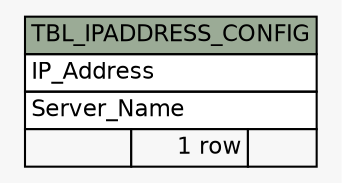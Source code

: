 // dot 2.38.0 on Windows 10 10.0
// SchemaSpy rev 590
digraph "TBL_IPADDRESS_CONFIG" {
  graph [
    rankdir="RL"
    bgcolor="#f7f7f7"
    nodesep="0.18"
    ranksep="0.46"
    fontname="Helvetica"
    fontsize="11"
  ];
  node [
    fontname="Helvetica"
    fontsize="11"
    shape="plaintext"
  ];
  edge [
    arrowsize="0.8"
  ];
  "TBL_IPADDRESS_CONFIG" [
    label=<
    <TABLE BORDER="0" CELLBORDER="1" CELLSPACING="0" BGCOLOR="#ffffff">
      <TR><TD COLSPAN="3" BGCOLOR="#9bab96" ALIGN="CENTER">TBL_IPADDRESS_CONFIG</TD></TR>
      <TR><TD PORT="IP_Address" COLSPAN="3" ALIGN="LEFT">IP_Address</TD></TR>
      <TR><TD PORT="Server_Name" COLSPAN="3" ALIGN="LEFT">Server_Name</TD></TR>
      <TR><TD ALIGN="LEFT" BGCOLOR="#f7f7f7">  </TD><TD ALIGN="RIGHT" BGCOLOR="#f7f7f7">1 row</TD><TD ALIGN="RIGHT" BGCOLOR="#f7f7f7">  </TD></TR>
    </TABLE>>
    URL="tables/TBL_IPADDRESS_CONFIG.html"
    tooltip="TBL_IPADDRESS_CONFIG"
  ];
}
